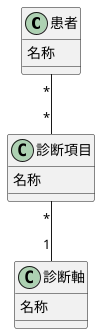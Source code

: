 @startuml

class 患者 {
  名称
}

class 診断項目 {
  名称
}

class 診断軸 {
  名称
}

患者 "*"--"*" 診断項目
診断項目 "*"--"1" 診断軸

@enduml
